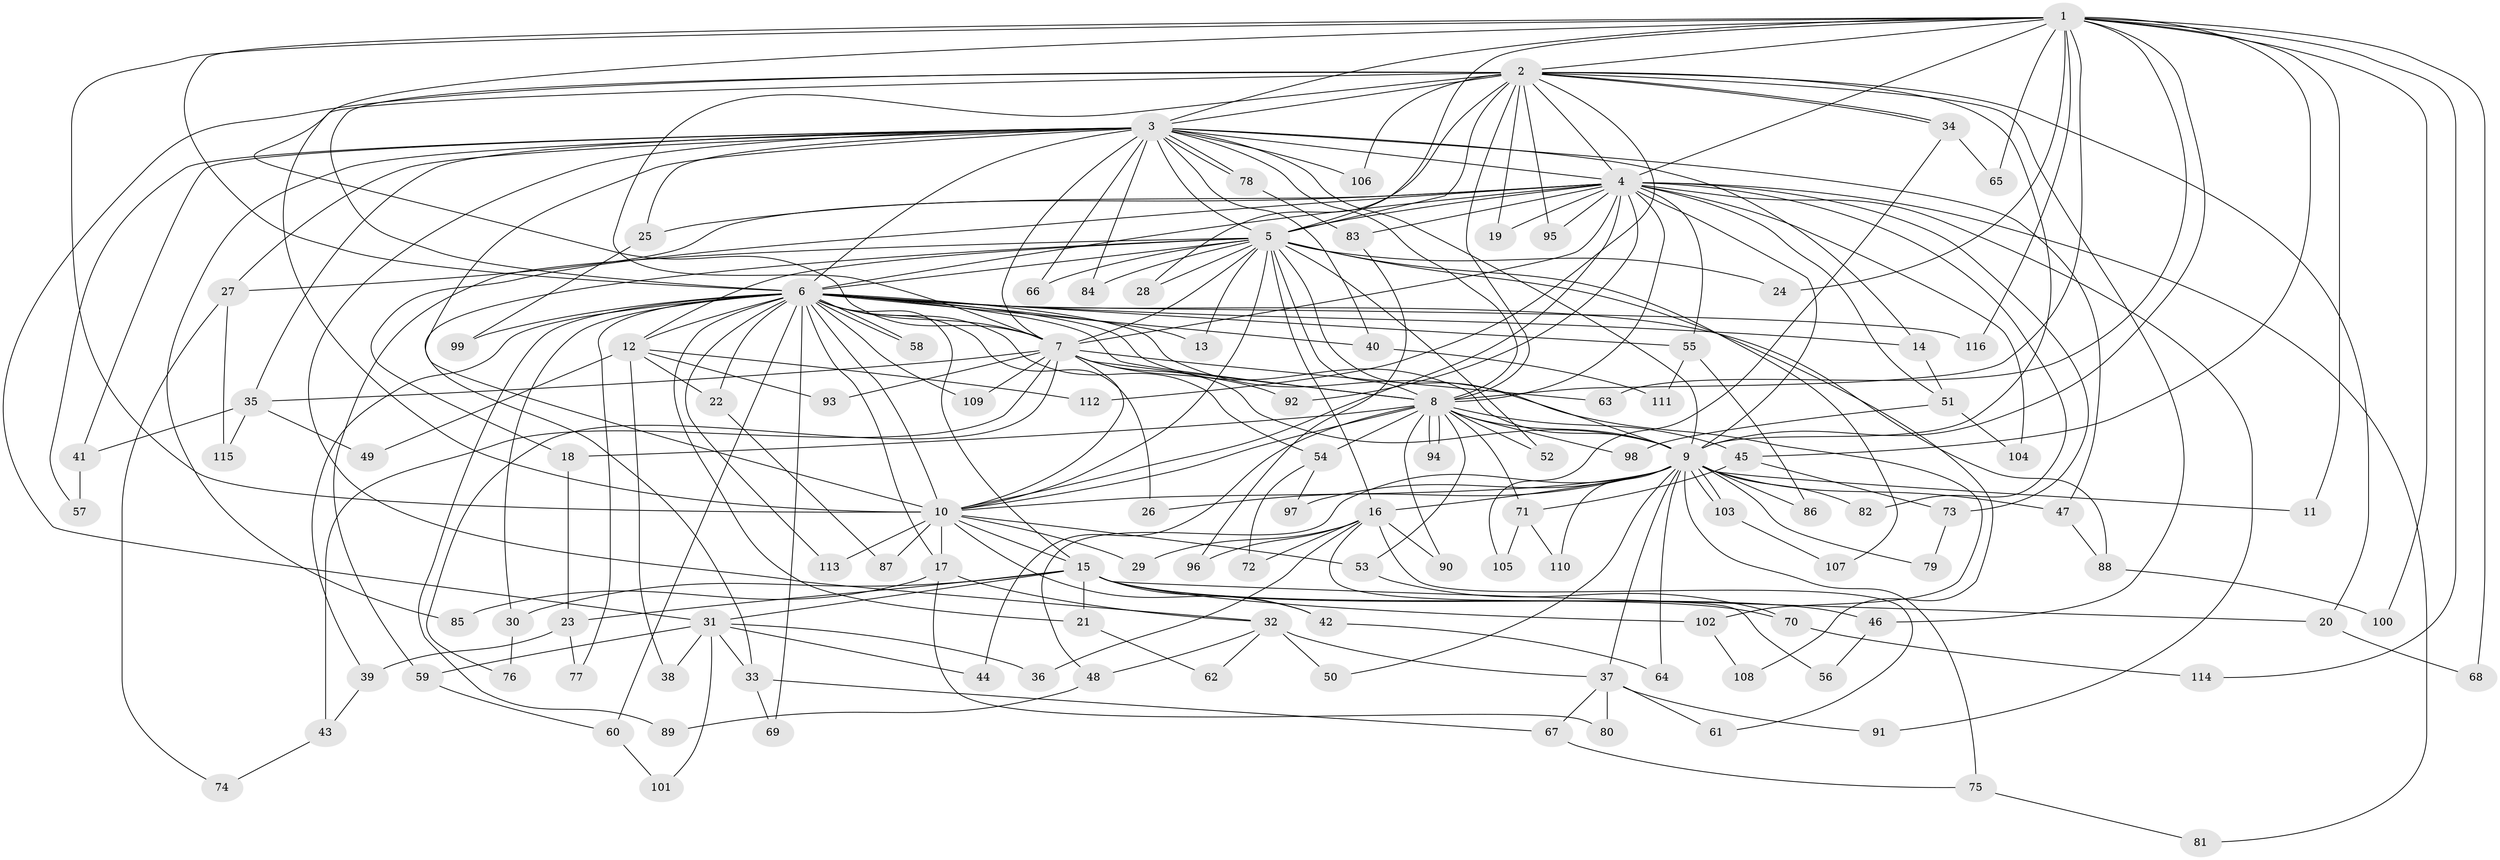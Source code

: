 // Generated by graph-tools (version 1.1) at 2025/01/03/09/25 03:01:29]
// undirected, 116 vertices, 257 edges
graph export_dot {
graph [start="1"]
  node [color=gray90,style=filled];
  1;
  2;
  3;
  4;
  5;
  6;
  7;
  8;
  9;
  10;
  11;
  12;
  13;
  14;
  15;
  16;
  17;
  18;
  19;
  20;
  21;
  22;
  23;
  24;
  25;
  26;
  27;
  28;
  29;
  30;
  31;
  32;
  33;
  34;
  35;
  36;
  37;
  38;
  39;
  40;
  41;
  42;
  43;
  44;
  45;
  46;
  47;
  48;
  49;
  50;
  51;
  52;
  53;
  54;
  55;
  56;
  57;
  58;
  59;
  60;
  61;
  62;
  63;
  64;
  65;
  66;
  67;
  68;
  69;
  70;
  71;
  72;
  73;
  74;
  75;
  76;
  77;
  78;
  79;
  80;
  81;
  82;
  83;
  84;
  85;
  86;
  87;
  88;
  89;
  90;
  91;
  92;
  93;
  94;
  95;
  96;
  97;
  98;
  99;
  100;
  101;
  102;
  103;
  104;
  105;
  106;
  107;
  108;
  109;
  110;
  111;
  112;
  113;
  114;
  115;
  116;
  1 -- 2;
  1 -- 3;
  1 -- 4;
  1 -- 5;
  1 -- 6;
  1 -- 7;
  1 -- 8;
  1 -- 9;
  1 -- 10;
  1 -- 11;
  1 -- 24;
  1 -- 45;
  1 -- 63;
  1 -- 65;
  1 -- 68;
  1 -- 100;
  1 -- 114;
  1 -- 116;
  2 -- 3;
  2 -- 4;
  2 -- 5;
  2 -- 6;
  2 -- 7;
  2 -- 8;
  2 -- 9;
  2 -- 10;
  2 -- 19;
  2 -- 20;
  2 -- 28;
  2 -- 31;
  2 -- 34;
  2 -- 34;
  2 -- 46;
  2 -- 95;
  2 -- 106;
  2 -- 112;
  3 -- 4;
  3 -- 5;
  3 -- 6;
  3 -- 7;
  3 -- 8;
  3 -- 9;
  3 -- 10;
  3 -- 14;
  3 -- 25;
  3 -- 27;
  3 -- 32;
  3 -- 35;
  3 -- 40;
  3 -- 41;
  3 -- 47;
  3 -- 57;
  3 -- 66;
  3 -- 78;
  3 -- 78;
  3 -- 84;
  3 -- 85;
  3 -- 106;
  4 -- 5;
  4 -- 6;
  4 -- 7;
  4 -- 8;
  4 -- 9;
  4 -- 10;
  4 -- 18;
  4 -- 19;
  4 -- 25;
  4 -- 27;
  4 -- 51;
  4 -- 55;
  4 -- 73;
  4 -- 81;
  4 -- 82;
  4 -- 83;
  4 -- 91;
  4 -- 92;
  4 -- 95;
  4 -- 104;
  5 -- 6;
  5 -- 7;
  5 -- 8;
  5 -- 9;
  5 -- 10;
  5 -- 12;
  5 -- 13;
  5 -- 16;
  5 -- 24;
  5 -- 28;
  5 -- 33;
  5 -- 52;
  5 -- 59;
  5 -- 66;
  5 -- 84;
  5 -- 107;
  5 -- 108;
  6 -- 7;
  6 -- 8;
  6 -- 9;
  6 -- 10;
  6 -- 12;
  6 -- 13;
  6 -- 14;
  6 -- 15;
  6 -- 17;
  6 -- 21;
  6 -- 22;
  6 -- 26;
  6 -- 30;
  6 -- 39;
  6 -- 40;
  6 -- 54;
  6 -- 55;
  6 -- 58;
  6 -- 58;
  6 -- 60;
  6 -- 69;
  6 -- 77;
  6 -- 88;
  6 -- 89;
  6 -- 99;
  6 -- 102;
  6 -- 109;
  6 -- 113;
  6 -- 116;
  7 -- 8;
  7 -- 9;
  7 -- 10;
  7 -- 35;
  7 -- 43;
  7 -- 63;
  7 -- 76;
  7 -- 92;
  7 -- 93;
  7 -- 109;
  8 -- 9;
  8 -- 10;
  8 -- 18;
  8 -- 44;
  8 -- 45;
  8 -- 52;
  8 -- 53;
  8 -- 54;
  8 -- 71;
  8 -- 90;
  8 -- 94;
  8 -- 94;
  8 -- 98;
  9 -- 10;
  9 -- 11;
  9 -- 16;
  9 -- 26;
  9 -- 37;
  9 -- 47;
  9 -- 48;
  9 -- 50;
  9 -- 64;
  9 -- 75;
  9 -- 79;
  9 -- 82;
  9 -- 86;
  9 -- 97;
  9 -- 103;
  9 -- 103;
  9 -- 110;
  10 -- 15;
  10 -- 17;
  10 -- 29;
  10 -- 42;
  10 -- 53;
  10 -- 87;
  10 -- 113;
  12 -- 22;
  12 -- 38;
  12 -- 49;
  12 -- 93;
  12 -- 112;
  14 -- 51;
  15 -- 20;
  15 -- 21;
  15 -- 23;
  15 -- 30;
  15 -- 31;
  15 -- 42;
  15 -- 46;
  15 -- 70;
  15 -- 102;
  16 -- 29;
  16 -- 36;
  16 -- 56;
  16 -- 61;
  16 -- 72;
  16 -- 90;
  16 -- 96;
  17 -- 32;
  17 -- 80;
  17 -- 85;
  18 -- 23;
  20 -- 68;
  21 -- 62;
  22 -- 87;
  23 -- 39;
  23 -- 77;
  25 -- 99;
  27 -- 74;
  27 -- 115;
  30 -- 76;
  31 -- 33;
  31 -- 36;
  31 -- 38;
  31 -- 44;
  31 -- 59;
  31 -- 101;
  32 -- 37;
  32 -- 48;
  32 -- 50;
  32 -- 62;
  33 -- 67;
  33 -- 69;
  34 -- 65;
  34 -- 105;
  35 -- 41;
  35 -- 49;
  35 -- 115;
  37 -- 61;
  37 -- 67;
  37 -- 80;
  37 -- 91;
  39 -- 43;
  40 -- 111;
  41 -- 57;
  42 -- 64;
  43 -- 74;
  45 -- 71;
  45 -- 73;
  46 -- 56;
  47 -- 88;
  48 -- 89;
  51 -- 98;
  51 -- 104;
  53 -- 70;
  54 -- 72;
  54 -- 97;
  55 -- 86;
  55 -- 111;
  59 -- 60;
  60 -- 101;
  67 -- 75;
  70 -- 114;
  71 -- 105;
  71 -- 110;
  73 -- 79;
  75 -- 81;
  78 -- 83;
  83 -- 96;
  88 -- 100;
  102 -- 108;
  103 -- 107;
}
